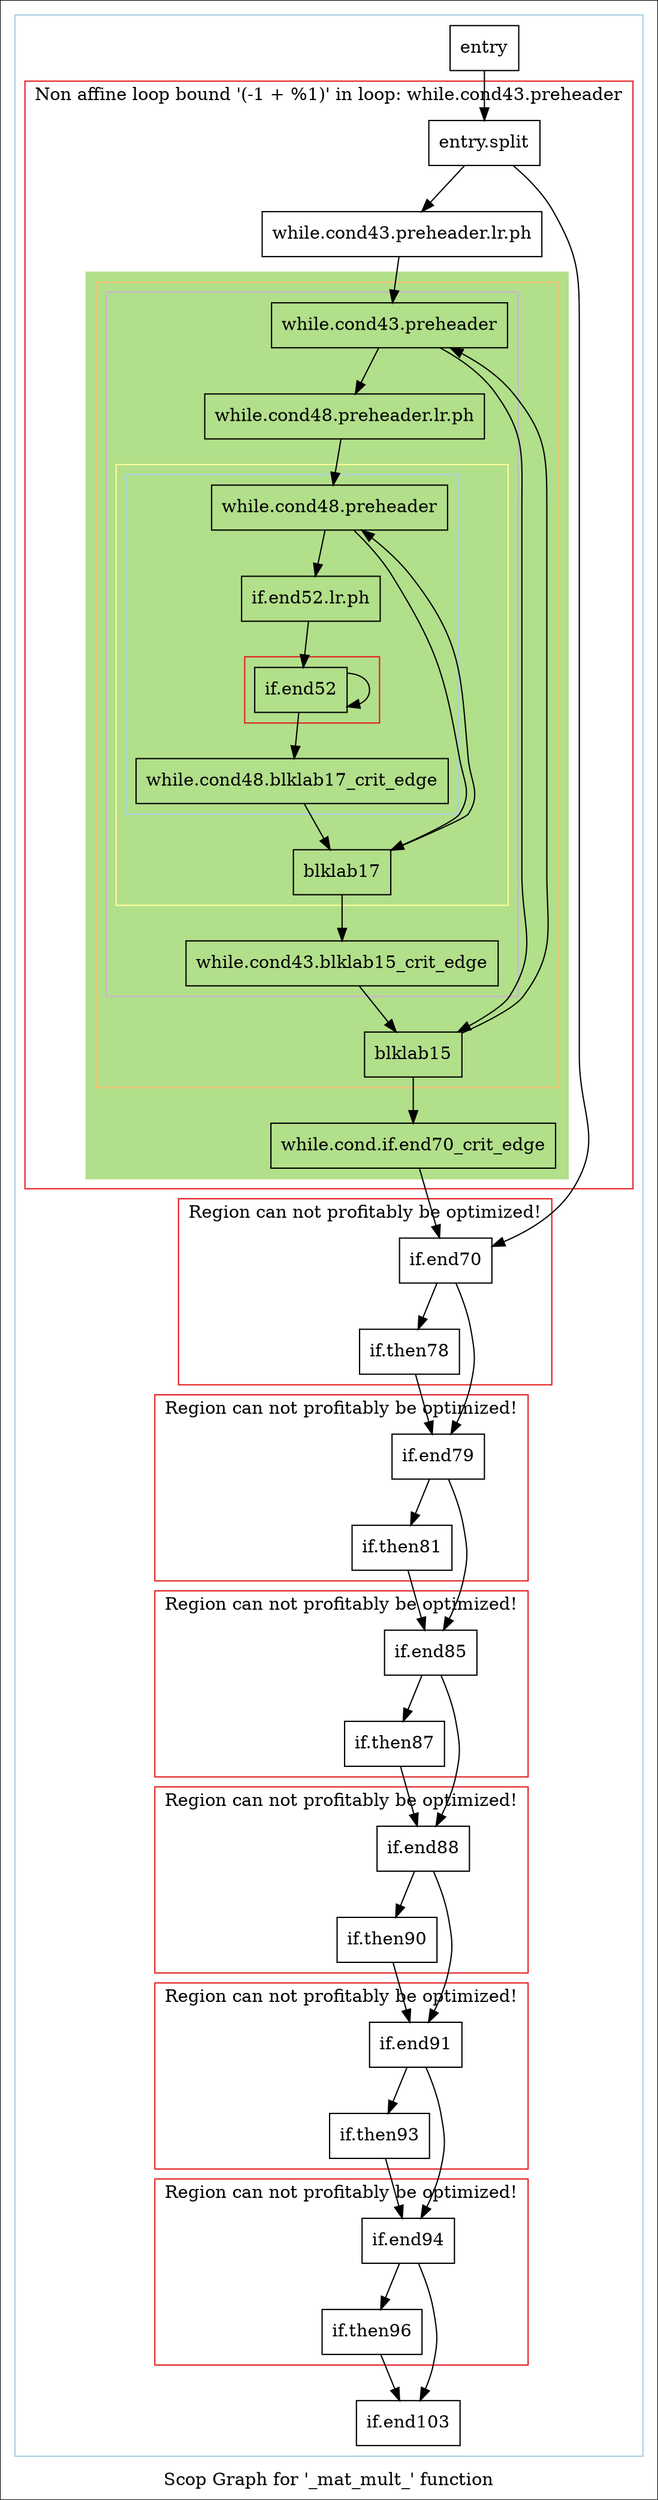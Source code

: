 digraph "Scop Graph for '_mat_mult_' function" {
	label="Scop Graph for '_mat_mult_' function";

	Node0xce5c150 [shape=record,label="{entry}"];
	Node0xce5c150 -> Node0xce75fd0;
	Node0xce75fd0 [shape=record,label="{entry.split}"];
	Node0xce75fd0 -> Node0xceb9d60;
	Node0xce75fd0 -> Node0xce7a250;
	Node0xceb9d60 [shape=record,label="{while.cond43.preheader.lr.ph}"];
	Node0xceb9d60 -> Node0xce775a0;
	Node0xce775a0 [shape=record,label="{while.cond43.preheader}"];
	Node0xce775a0 -> Node0xcec0ae0;
	Node0xce775a0 -> Node0xceef560;
	Node0xcec0ae0 [shape=record,label="{while.cond48.preheader.lr.ph}"];
	Node0xcec0ae0 -> Node0xcec3330;
	Node0xcec3330 [shape=record,label="{while.cond48.preheader}"];
	Node0xcec3330 -> Node0xce65de0;
	Node0xcec3330 -> Node0xce68af0;
	Node0xce65de0 [shape=record,label="{if.end52.lr.ph}"];
	Node0xce65de0 -> Node0xce8d110;
	Node0xce8d110 [shape=record,label="{if.end52}"];
	Node0xce8d110 -> Node0xce8d110[constraint=false];
	Node0xce8d110 -> Node0xce68360;
	Node0xce68360 [shape=record,label="{while.cond48.blklab17_crit_edge}"];
	Node0xce68360 -> Node0xce68af0;
	Node0xce68af0 [shape=record,label="{blklab17}"];
	Node0xce68af0 -> Node0xcec3330[constraint=false];
	Node0xce68af0 -> Node0xce8b940;
	Node0xce8b940 [shape=record,label="{while.cond43.blklab15_crit_edge}"];
	Node0xce8b940 -> Node0xceef560;
	Node0xceef560 [shape=record,label="{blklab15}"];
	Node0xceef560 -> Node0xce775a0[constraint=false];
	Node0xceef560 -> Node0xce8e8a0;
	Node0xce8e8a0 [shape=record,label="{while.cond.if.end70_crit_edge}"];
	Node0xce8e8a0 -> Node0xce7a250;
	Node0xce7a250 [shape=record,label="{if.end70}"];
	Node0xce7a250 -> Node0xce8b9a0;
	Node0xce7a250 -> Node0xce8e900;
	Node0xce8b9a0 [shape=record,label="{if.then78}"];
	Node0xce8b9a0 -> Node0xce8e900;
	Node0xce8e900 [shape=record,label="{if.end79}"];
	Node0xce8e900 -> Node0xce8e920;
	Node0xce8e900 -> Node0xcf497b0;
	Node0xce8e920 [shape=record,label="{if.then81}"];
	Node0xce8e920 -> Node0xcf497b0;
	Node0xcf497b0 [shape=record,label="{if.end85}"];
	Node0xcf497b0 -> Node0xcf49810;
	Node0xcf497b0 -> Node0xcf49830;
	Node0xcf49810 [shape=record,label="{if.end88}"];
	Node0xcf49810 -> Node0xce5b650;
	Node0xcf49810 -> Node0xce5b6b0;
	Node0xce5b650 [shape=record,label="{if.end91}"];
	Node0xce5b650 -> Node0xce5b6d0;
	Node0xce5b650 -> Node0xce76d30;
	Node0xce5b6d0 [shape=record,label="{if.end94}"];
	Node0xce5b6d0 -> Node0xce86f40;
	Node0xce5b6d0 -> Node0xce86fa0;
	Node0xce86f40 [shape=record,label="{if.end103}"];
	Node0xce86fa0 [shape=record,label="{if.then96}"];
	Node0xce86fa0 -> Node0xce86f40;
	Node0xce76d30 [shape=record,label="{if.then93}"];
	Node0xce76d30 -> Node0xce5b6d0;
	Node0xce5b6b0 [shape=record,label="{if.then90}"];
	Node0xce5b6b0 -> Node0xce5b650;
	Node0xcf49830 [shape=record,label="{if.then87}"];
	Node0xcf49830 -> Node0xcf49810;
	colorscheme = "paired12"
        subgraph cluster_0xcee9890 {
          label = "";
          style = solid;
          color = 1
          subgraph cluster_0xceea6b0 {
            label = "Non affine loop bound '(-1 + %1)' in loop: while.cond43.preheader";
            style = solid;
            color = 6
            subgraph cluster_0xceba430 {
              label = "";
              style = filled;
              color = 3              subgraph cluster_0xce904a0 {
                label = "";
                style = solid;
                color = 7
                subgraph cluster_0xcef0300 {
                  label = "";
                  style = solid;
                  color = 9
                  subgraph cluster_0xceb4c60 {
                    label = "";
                    style = solid;
                    color = 11
                    subgraph cluster_0xcee9070 {
                      label = "";
                      style = solid;
                      color = 1
                      subgraph cluster_0xce66950 {
                        label = "";
                        style = solid;
                        color = 6
                        Node0xce8d110;
                      }
                      Node0xcec3330;
                      Node0xce65de0;
                      Node0xce68360;
                    }
                    Node0xce68af0;
                  }
                  Node0xce775a0;
                  Node0xcec0ae0;
                  Node0xce8b940;
                }
                Node0xceef560;
              }
              Node0xce8e8a0;
            }
            Node0xce75fd0;
            Node0xceb9d60;
          }
          subgraph cluster_0xcecb190 {
            label = "Region can not profitably be optimized!";
            style = solid;
            color = 6
            Node0xce7a250;
            Node0xce8b9a0;
          }
          subgraph cluster_0xcec9480 {
            label = "Region can not profitably be optimized!";
            style = solid;
            color = 6
            Node0xce8e900;
            Node0xce8e920;
          }
          subgraph cluster_0xcecc120 {
            label = "Region can not profitably be optimized!";
            style = solid;
            color = 6
            Node0xcf497b0;
            Node0xcf49830;
          }
          subgraph cluster_0xcef1400 {
            label = "Region can not profitably be optimized!";
            style = solid;
            color = 6
            Node0xcf49810;
            Node0xce5b6b0;
          }
          subgraph cluster_0xcee8580 {
            label = "Region can not profitably be optimized!";
            style = solid;
            color = 6
            Node0xce5b650;
            Node0xce76d30;
          }
          subgraph cluster_0xce8fdc0 {
            label = "Region can not profitably be optimized!";
            style = solid;
            color = 6
            Node0xce5b6d0;
            Node0xce86fa0;
          }
          Node0xce5c150;
          Node0xce86f40;
        }
}
